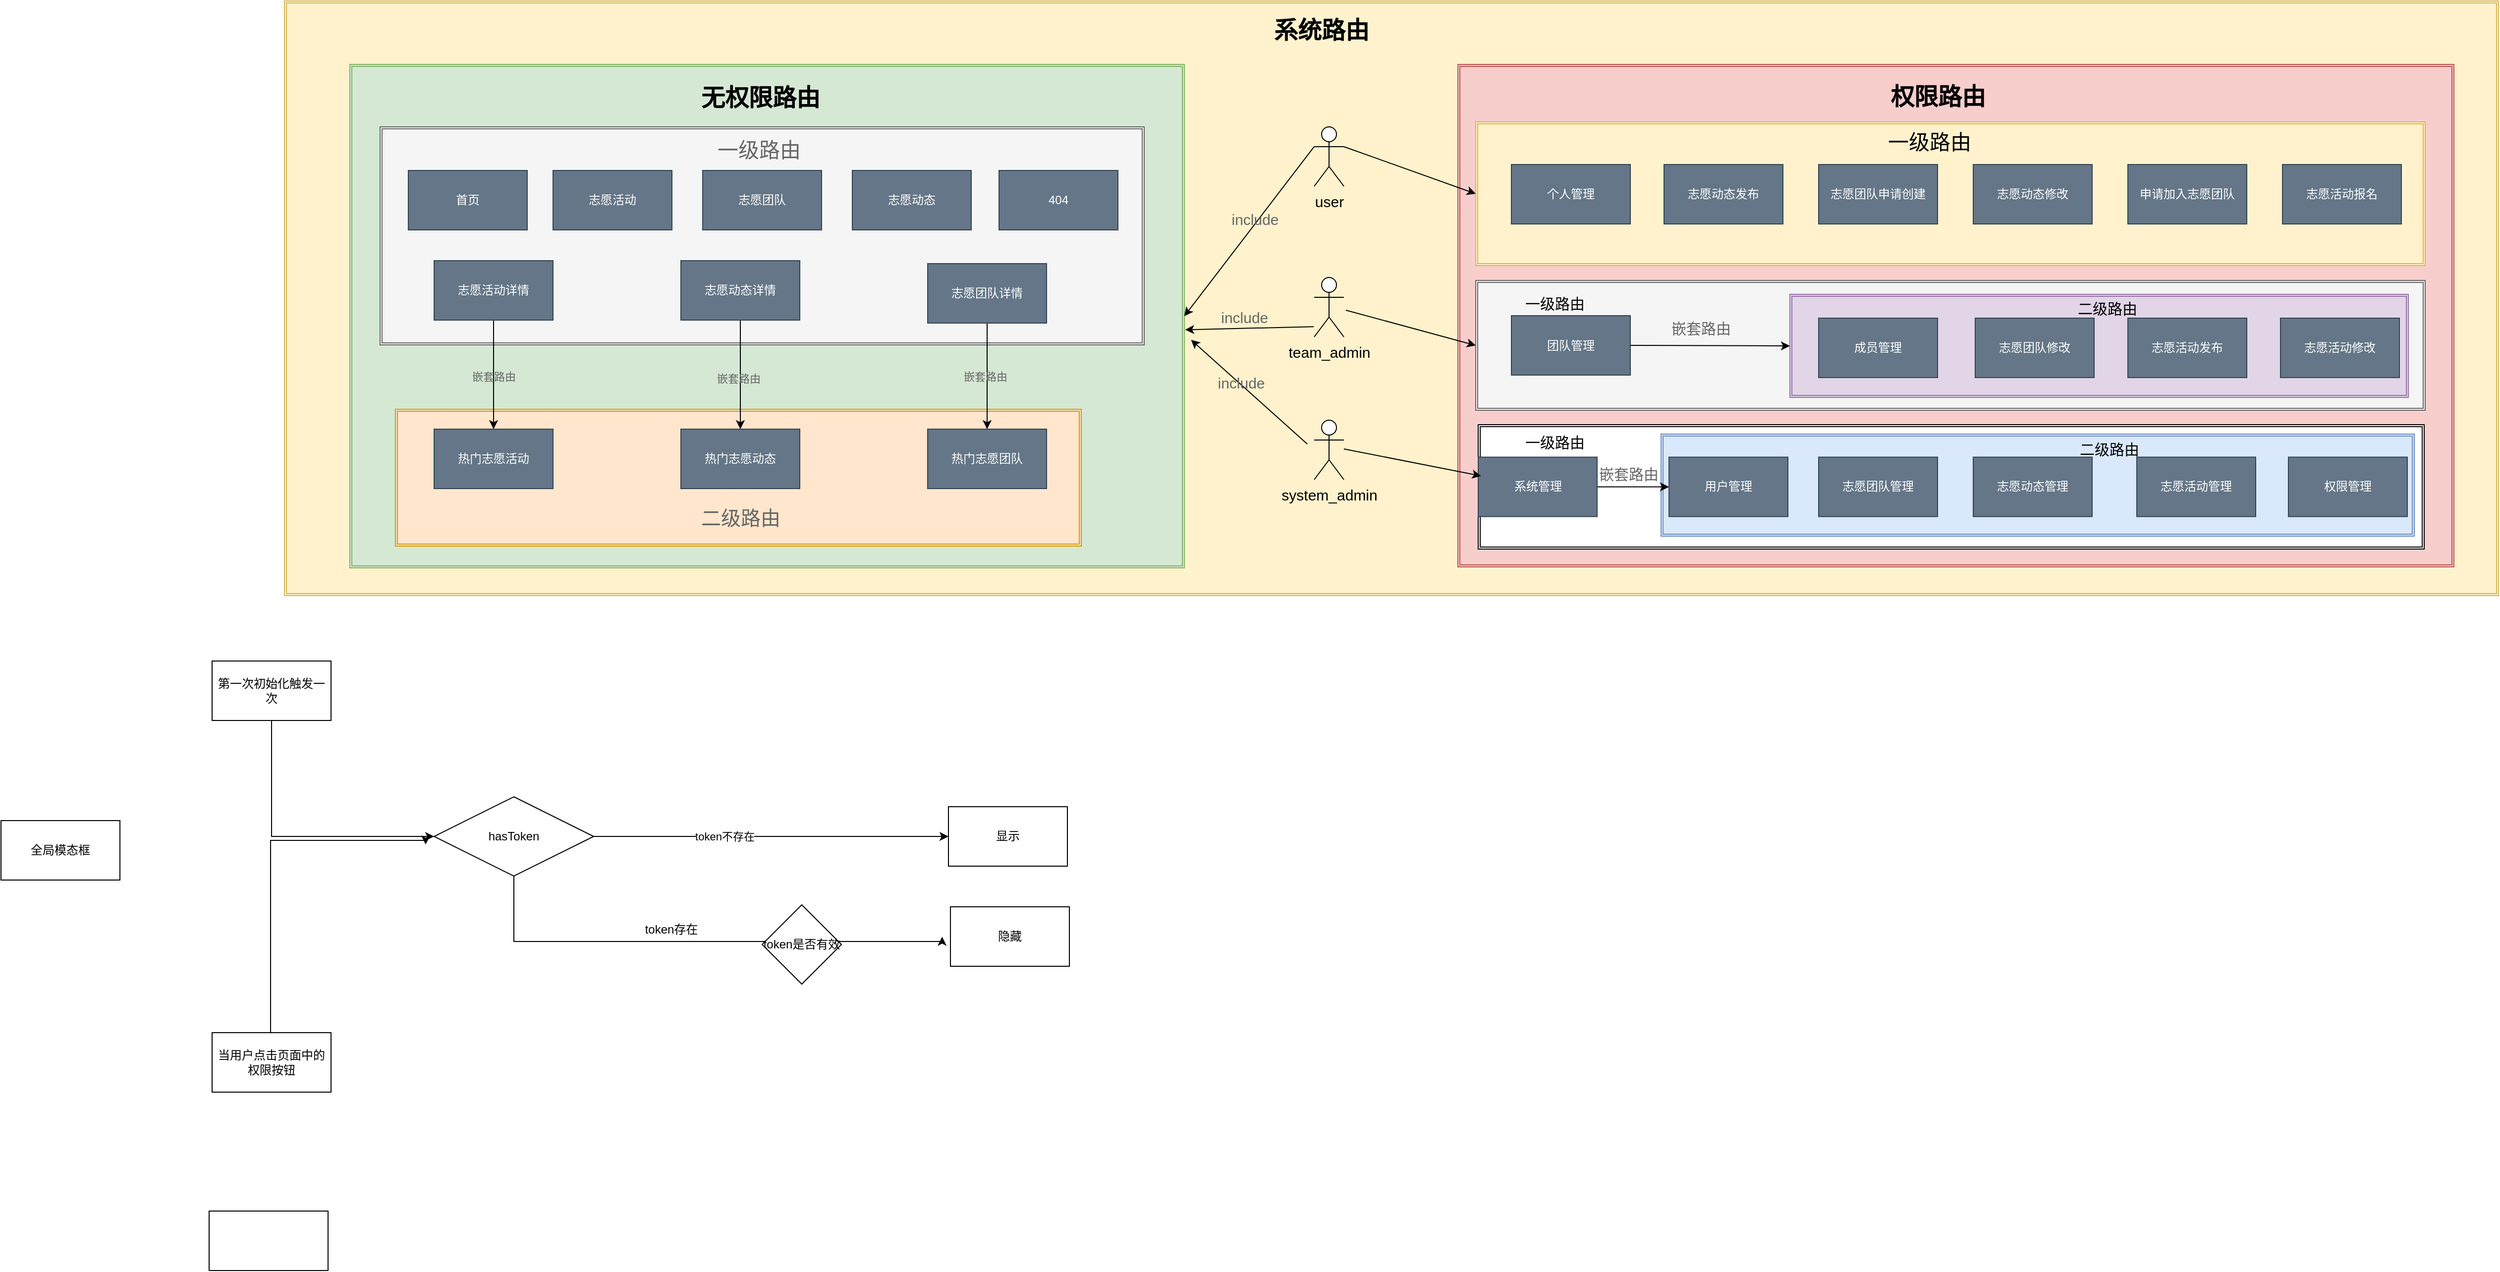 <mxfile version="21.7.2" type="device">
  <diagram name="第 1 页" id="6PWb6RppGZlQPulVqseF">
    <mxGraphModel dx="2051" dy="830" grid="0" gridSize="10" guides="1" tooltips="1" connect="1" arrows="1" fold="1" page="1" pageScale="1" pageWidth="827" pageHeight="1169" math="0" shadow="0">
      <root>
        <mxCell id="0" />
        <mxCell id="1" parent="0" />
        <mxCell id="e6xa8H-MMy1VjOaZG1Zn-18" value="" style="shape=ext;double=1;rounded=0;whiteSpace=wrap;html=1;fillColor=#fff2cc;strokeColor=#d6b656;" parent="1" vertex="1">
          <mxGeometry x="-221" y="489" width="2234" height="600" as="geometry" />
        </mxCell>
        <mxCell id="e6xa8H-MMy1VjOaZG1Zn-21" value="" style="shape=ext;double=1;rounded=0;whiteSpace=wrap;html=1;fillColor=#d5e8d4;strokeColor=#82b366;" parent="1" vertex="1">
          <mxGeometry x="-155" y="553" width="842" height="508" as="geometry" />
        </mxCell>
        <mxCell id="e6xa8H-MMy1VjOaZG1Zn-64" value="" style="shape=ext;double=1;rounded=0;whiteSpace=wrap;html=1;fillColor=#f5f5f5;fontColor=#333333;strokeColor=#666666;" parent="1" vertex="1">
          <mxGeometry x="-124.5" y="616" width="771" height="220" as="geometry" />
        </mxCell>
        <mxCell id="e6xa8H-MMy1VjOaZG1Zn-6" value="首页" style="rounded=0;whiteSpace=wrap;html=1;fillColor=#647687;fontColor=#ffffff;strokeColor=#314354;" parent="1" vertex="1">
          <mxGeometry x="-96" y="660" width="120" height="60" as="geometry" />
        </mxCell>
        <mxCell id="e6xa8H-MMy1VjOaZG1Zn-7" value="志愿活动" style="rounded=0;whiteSpace=wrap;html=1;fillColor=#647687;fontColor=#ffffff;strokeColor=#314354;" parent="1" vertex="1">
          <mxGeometry x="50" y="660" width="120" height="60" as="geometry" />
        </mxCell>
        <mxCell id="e6xa8H-MMy1VjOaZG1Zn-8" value="志愿团队" style="rounded=0;whiteSpace=wrap;html=1;fillColor=#647687;fontColor=#ffffff;strokeColor=#314354;" parent="1" vertex="1">
          <mxGeometry x="201" y="660" width="120" height="60" as="geometry" />
        </mxCell>
        <mxCell id="e6xa8H-MMy1VjOaZG1Zn-9" value="志愿动态" style="rounded=0;whiteSpace=wrap;html=1;fillColor=#647687;fontColor=#ffffff;strokeColor=#314354;" parent="1" vertex="1">
          <mxGeometry x="352" y="660" width="120" height="60" as="geometry" />
        </mxCell>
        <mxCell id="e6xa8H-MMy1VjOaZG1Zn-17" value="" style="shape=ext;double=1;rounded=0;whiteSpace=wrap;html=1;fillColor=#f8cecc;strokeColor=#b85450;" parent="1" vertex="1">
          <mxGeometry x="963" y="553" width="1005" height="507" as="geometry" />
        </mxCell>
        <mxCell id="e6xa8H-MMy1VjOaZG1Zn-12" value="404" style="rounded=0;whiteSpace=wrap;html=1;fillColor=#647687;fontColor=#ffffff;strokeColor=#314354;" parent="1" vertex="1">
          <mxGeometry x="500" y="660" width="120" height="60" as="geometry" />
        </mxCell>
        <mxCell id="e6xa8H-MMy1VjOaZG1Zn-66" value="" style="shape=ext;double=1;rounded=0;whiteSpace=wrap;html=1;fillColor=#ffe6cc;strokeColor=#d79b00;" parent="1" vertex="1">
          <mxGeometry x="-109" y="901" width="692" height="138" as="geometry" />
        </mxCell>
        <mxCell id="e6xa8H-MMy1VjOaZG1Zn-49" value="" style="edgeStyle=orthogonalEdgeStyle;rounded=0;orthogonalLoop=1;jettySize=auto;html=1;" parent="1" source="e6xa8H-MMy1VjOaZG1Zn-20" target="e6xa8H-MMy1VjOaZG1Zn-35" edge="1">
          <mxGeometry relative="1" as="geometry" />
        </mxCell>
        <mxCell id="e6xa8H-MMy1VjOaZG1Zn-52" value="&lt;font color=&quot;#666666&quot;&gt;嵌套路由&lt;/font&gt;" style="edgeLabel;html=1;align=center;verticalAlign=middle;resizable=0;points=[];labelBackgroundColor=none;fontColor=#FFFFFF;" parent="e6xa8H-MMy1VjOaZG1Zn-49" vertex="1" connectable="0">
          <mxGeometry x="-0.165" y="-1" relative="1" as="geometry">
            <mxPoint x="1" y="11" as="offset" />
          </mxGeometry>
        </mxCell>
        <mxCell id="e6xa8H-MMy1VjOaZG1Zn-20" value="志愿活动详情" style="rounded=0;whiteSpace=wrap;html=1;fillColor=#647687;fontColor=#ffffff;strokeColor=#314354;" parent="1" vertex="1">
          <mxGeometry x="-70" y="751" width="120" height="60" as="geometry" />
        </mxCell>
        <mxCell id="e6xa8H-MMy1VjOaZG1Zn-23" value="无权限路由" style="text;strokeColor=none;fillColor=none;html=1;fontSize=24;fontStyle=1;verticalAlign=middle;align=center;" parent="1" vertex="1">
          <mxGeometry x="209" y="567" width="100" height="40" as="geometry" />
        </mxCell>
        <mxCell id="e6xa8H-MMy1VjOaZG1Zn-24" value="权限路由" style="text;strokeColor=none;fillColor=none;html=1;fontSize=24;fontStyle=1;verticalAlign=middle;align=center;" parent="1" vertex="1">
          <mxGeometry x="1397" y="566" width="100" height="40" as="geometry" />
        </mxCell>
        <mxCell id="e6xa8H-MMy1VjOaZG1Zn-25" value="系统路由" style="text;strokeColor=none;fillColor=none;html=1;fontSize=24;fontStyle=1;verticalAlign=middle;align=center;" parent="1" vertex="1">
          <mxGeometry x="775" y="499" width="100" height="40" as="geometry" />
        </mxCell>
        <mxCell id="e6xa8H-MMy1VjOaZG1Zn-51" value="" style="edgeStyle=orthogonalEdgeStyle;rounded=0;orthogonalLoop=1;jettySize=auto;html=1;" parent="1" source="e6xa8H-MMy1VjOaZG1Zn-26" target="e6xa8H-MMy1VjOaZG1Zn-36" edge="1">
          <mxGeometry relative="1" as="geometry" />
        </mxCell>
        <mxCell id="e6xa8H-MMy1VjOaZG1Zn-54" value="嵌套路由" style="edgeLabel;html=1;align=center;verticalAlign=middle;resizable=0;points=[];fontColor=#666666;labelBackgroundColor=none;" parent="e6xa8H-MMy1VjOaZG1Zn-51" vertex="1" connectable="0">
          <mxGeometry x="-0.065" y="-2" relative="1" as="geometry">
            <mxPoint y="4" as="offset" />
          </mxGeometry>
        </mxCell>
        <mxCell id="e6xa8H-MMy1VjOaZG1Zn-79" value="" style="shape=ext;double=1;rounded=0;whiteSpace=wrap;html=1;fillColor=#f5f5f5;fontColor=#333333;strokeColor=#666666;" parent="1" vertex="1">
          <mxGeometry x="981" y="771" width="958" height="131" as="geometry" />
        </mxCell>
        <mxCell id="e6xa8H-MMy1VjOaZG1Zn-84" value="" style="shape=ext;double=1;rounded=0;whiteSpace=wrap;html=1;fillColor=#e1d5e7;strokeColor=#9673a6;" parent="1" vertex="1">
          <mxGeometry x="1298" y="785" width="624" height="104" as="geometry" />
        </mxCell>
        <mxCell id="e6xa8H-MMy1VjOaZG1Zn-26" value="志愿团队详情" style="rounded=0;whiteSpace=wrap;html=1;fillColor=#647687;fontColor=#ffffff;strokeColor=#314354;" parent="1" vertex="1">
          <mxGeometry x="428" y="754" width="120" height="60" as="geometry" />
        </mxCell>
        <mxCell id="e6xa8H-MMy1VjOaZG1Zn-10" value="团队管理" style="rounded=0;whiteSpace=wrap;html=1;fillColor=#647687;fontColor=#ffffff;strokeColor=#314354;" parent="1" vertex="1">
          <mxGeometry x="1017" y="806.5" width="120" height="60" as="geometry" />
        </mxCell>
        <mxCell id="e6xa8H-MMy1VjOaZG1Zn-27" value="志愿活动发布" style="rounded=0;whiteSpace=wrap;html=1;fillColor=#647687;fontColor=#ffffff;strokeColor=#314354;" parent="1" vertex="1">
          <mxGeometry x="1639" y="809" width="120" height="60" as="geometry" />
        </mxCell>
        <mxCell id="e6xa8H-MMy1VjOaZG1Zn-28" value="志愿活动修改" style="rounded=0;whiteSpace=wrap;html=1;fillColor=#647687;fontColor=#ffffff;strokeColor=#314354;" parent="1" vertex="1">
          <mxGeometry x="1793" y="809" width="120" height="60" as="geometry" />
        </mxCell>
        <mxCell id="e6xa8H-MMy1VjOaZG1Zn-78" value="" style="shape=ext;double=1;rounded=0;whiteSpace=wrap;html=1;fillColor=#fff2cc;strokeColor=#d6b656;" parent="1" vertex="1">
          <mxGeometry x="981" y="611" width="958" height="145" as="geometry" />
        </mxCell>
        <mxCell id="e6xa8H-MMy1VjOaZG1Zn-30" value="志愿活动报名" style="rounded=0;whiteSpace=wrap;html=1;fillColor=#647687;fontColor=#ffffff;strokeColor=#314354;" parent="1" vertex="1">
          <mxGeometry x="1795" y="654" width="120" height="60" as="geometry" />
        </mxCell>
        <mxCell id="e6xa8H-MMy1VjOaZG1Zn-32" value="志愿团队修改" style="rounded=0;whiteSpace=wrap;html=1;fillColor=#647687;fontColor=#ffffff;strokeColor=#314354;" parent="1" vertex="1">
          <mxGeometry x="1485" y="809" width="120" height="60" as="geometry" />
        </mxCell>
        <mxCell id="e6xa8H-MMy1VjOaZG1Zn-33" value="志愿团队申请创建" style="rounded=0;whiteSpace=wrap;html=1;fillColor=#647687;fontColor=#ffffff;strokeColor=#314354;" parent="1" vertex="1">
          <mxGeometry x="1327" y="654" width="120" height="60" as="geometry" />
        </mxCell>
        <mxCell id="e6xa8H-MMy1VjOaZG1Zn-34" value="申请加入志愿团队" style="rounded=0;whiteSpace=wrap;html=1;fillColor=#647687;fontColor=#ffffff;strokeColor=#314354;" parent="1" vertex="1">
          <mxGeometry x="1639" y="654" width="120" height="60" as="geometry" />
        </mxCell>
        <mxCell id="e6xa8H-MMy1VjOaZG1Zn-35" value="热门志愿活动" style="rounded=0;whiteSpace=wrap;html=1;fillColor=#647687;fontColor=#ffffff;strokeColor=#314354;" parent="1" vertex="1">
          <mxGeometry x="-70" y="921" width="120" height="60" as="geometry" />
        </mxCell>
        <mxCell id="e6xa8H-MMy1VjOaZG1Zn-36" value="热门志愿团队" style="rounded=0;whiteSpace=wrap;html=1;fillColor=#647687;fontColor=#ffffff;strokeColor=#314354;" parent="1" vertex="1">
          <mxGeometry x="428" y="921" width="120" height="60" as="geometry" />
        </mxCell>
        <mxCell id="e6xa8H-MMy1VjOaZG1Zn-50" value="" style="edgeStyle=orthogonalEdgeStyle;rounded=0;orthogonalLoop=1;jettySize=auto;html=1;" parent="1" source="e6xa8H-MMy1VjOaZG1Zn-37" target="e6xa8H-MMy1VjOaZG1Zn-47" edge="1">
          <mxGeometry relative="1" as="geometry" />
        </mxCell>
        <mxCell id="e6xa8H-MMy1VjOaZG1Zn-53" value="嵌套路由" style="edgeLabel;html=1;align=center;verticalAlign=middle;resizable=0;points=[];fontColor=#666666;labelBackgroundColor=none;" parent="e6xa8H-MMy1VjOaZG1Zn-50" vertex="1" connectable="0">
          <mxGeometry x="-0.283" y="1" relative="1" as="geometry">
            <mxPoint x="-3" y="19" as="offset" />
          </mxGeometry>
        </mxCell>
        <mxCell id="e6xa8H-MMy1VjOaZG1Zn-37" value="志愿动态详情" style="rounded=0;whiteSpace=wrap;html=1;fillColor=#647687;fontColor=#ffffff;strokeColor=#314354;" parent="1" vertex="1">
          <mxGeometry x="179" y="751" width="120" height="60" as="geometry" />
        </mxCell>
        <mxCell id="e6xa8H-MMy1VjOaZG1Zn-38" value="成员管理" style="rounded=0;whiteSpace=wrap;html=1;fillColor=#647687;fontColor=#ffffff;strokeColor=#314354;" parent="1" vertex="1">
          <mxGeometry x="1327" y="809" width="120" height="60" as="geometry" />
        </mxCell>
        <mxCell id="e6xa8H-MMy1VjOaZG1Zn-80" value="" style="shape=ext;double=1;rounded=0;whiteSpace=wrap;html=1;" parent="1" vertex="1">
          <mxGeometry x="983.5" y="916.5" width="954.5" height="125.5" as="geometry" />
        </mxCell>
        <mxCell id="e6xa8H-MMy1VjOaZG1Zn-90" value="" style="shape=ext;double=1;rounded=0;whiteSpace=wrap;html=1;fillColor=#dae8fc;strokeColor=#6c8ebf;" parent="1" vertex="1">
          <mxGeometry x="1168" y="926" width="760" height="103" as="geometry" />
        </mxCell>
        <mxCell id="e6xa8H-MMy1VjOaZG1Zn-39" value="志愿活动管理" style="rounded=0;whiteSpace=wrap;html=1;fillColor=#647687;fontColor=#ffffff;strokeColor=#314354;" parent="1" vertex="1">
          <mxGeometry x="1648" y="949.25" width="120" height="60" as="geometry" />
        </mxCell>
        <mxCell id="e6xa8H-MMy1VjOaZG1Zn-96" value="" style="edgeStyle=orthogonalEdgeStyle;rounded=0;orthogonalLoop=1;jettySize=auto;html=1;" parent="1" source="e6xa8H-MMy1VjOaZG1Zn-11" target="e6xa8H-MMy1VjOaZG1Zn-42" edge="1">
          <mxGeometry relative="1" as="geometry" />
        </mxCell>
        <mxCell id="e6xa8H-MMy1VjOaZG1Zn-97" value="嵌套路由" style="edgeLabel;html=1;align=center;verticalAlign=middle;resizable=0;points=[];labelBackgroundColor=none;fontColor=#666666;fontSize=15;" parent="e6xa8H-MMy1VjOaZG1Zn-96" vertex="1" connectable="0">
          <mxGeometry x="0.122" y="-2" relative="1" as="geometry">
            <mxPoint x="-9" y="-16" as="offset" />
          </mxGeometry>
        </mxCell>
        <mxCell id="e6xa8H-MMy1VjOaZG1Zn-11" value="系统管理" style="rounded=0;whiteSpace=wrap;html=1;fillColor=#647687;fontColor=#ffffff;strokeColor=#314354;" parent="1" vertex="1">
          <mxGeometry x="983.5" y="949.25" width="120" height="60" as="geometry" />
        </mxCell>
        <mxCell id="e6xa8H-MMy1VjOaZG1Zn-40" value="志愿团队管理" style="rounded=0;whiteSpace=wrap;html=1;fillColor=#647687;fontColor=#ffffff;strokeColor=#314354;" parent="1" vertex="1">
          <mxGeometry x="1327" y="949.25" width="120" height="60" as="geometry" />
        </mxCell>
        <mxCell id="e6xa8H-MMy1VjOaZG1Zn-41" value="志愿动态管理" style="rounded=0;whiteSpace=wrap;html=1;fillColor=#647687;fontColor=#ffffff;strokeColor=#314354;" parent="1" vertex="1">
          <mxGeometry x="1483" y="949.25" width="120" height="60" as="geometry" />
        </mxCell>
        <mxCell id="e6xa8H-MMy1VjOaZG1Zn-42" value="用户管理" style="rounded=0;whiteSpace=wrap;html=1;fillColor=#647687;fontColor=#ffffff;strokeColor=#314354;" parent="1" vertex="1">
          <mxGeometry x="1176" y="949.25" width="120" height="60" as="geometry" />
        </mxCell>
        <mxCell id="e6xa8H-MMy1VjOaZG1Zn-43" value="权限管理" style="rounded=0;whiteSpace=wrap;html=1;fillColor=#647687;fontColor=#ffffff;strokeColor=#314354;" parent="1" vertex="1">
          <mxGeometry x="1801" y="949.25" width="120" height="60" as="geometry" />
        </mxCell>
        <mxCell id="e6xa8H-MMy1VjOaZG1Zn-44" value="志愿动态发布" style="rounded=0;whiteSpace=wrap;html=1;fillColor=#647687;fontColor=#ffffff;strokeColor=#314354;" parent="1" vertex="1">
          <mxGeometry x="1171" y="654" width="120" height="60" as="geometry" />
        </mxCell>
        <mxCell id="e6xa8H-MMy1VjOaZG1Zn-45" value="志愿动态修改" style="rounded=0;whiteSpace=wrap;html=1;fillColor=#647687;fontColor=#ffffff;strokeColor=#314354;" parent="1" vertex="1">
          <mxGeometry x="1483" y="654" width="120" height="60" as="geometry" />
        </mxCell>
        <mxCell id="e6xa8H-MMy1VjOaZG1Zn-47" value="热门志愿动态" style="rounded=0;whiteSpace=wrap;html=1;fillColor=#647687;fontColor=#ffffff;strokeColor=#314354;" parent="1" vertex="1">
          <mxGeometry x="179" y="921" width="120" height="60" as="geometry" />
        </mxCell>
        <mxCell id="e6xa8H-MMy1VjOaZG1Zn-55" value="&lt;font style=&quot;font-size: 15px;&quot;&gt;user&lt;/font&gt;" style="shape=umlActor;verticalLabelPosition=bottom;verticalAlign=top;html=1;outlineConnect=0;" parent="1" vertex="1">
          <mxGeometry x="818" y="616" width="30" height="60" as="geometry" />
        </mxCell>
        <mxCell id="e6xa8H-MMy1VjOaZG1Zn-56" value="&lt;font style=&quot;font-size: 15px;&quot;&gt;team_admin&lt;/font&gt;" style="shape=umlActor;verticalLabelPosition=bottom;verticalAlign=top;html=1;outlineConnect=0;" parent="1" vertex="1">
          <mxGeometry x="818" y="768" width="30" height="60" as="geometry" />
        </mxCell>
        <mxCell id="e6xa8H-MMy1VjOaZG1Zn-57" value="&lt;font style=&quot;font-size: 15px;&quot;&gt;system_admin&lt;/font&gt;" style="shape=umlActor;verticalLabelPosition=bottom;verticalAlign=top;html=1;outlineConnect=0;" parent="1" vertex="1">
          <mxGeometry x="818" y="912" width="30" height="60" as="geometry" />
        </mxCell>
        <mxCell id="e6xa8H-MMy1VjOaZG1Zn-59" value="个人管理" style="rounded=0;whiteSpace=wrap;html=1;fillColor=#647687;fontColor=#ffffff;strokeColor=#314354;" parent="1" vertex="1">
          <mxGeometry x="1017" y="654" width="120" height="60" as="geometry" />
        </mxCell>
        <mxCell id="e6xa8H-MMy1VjOaZG1Zn-65" value="一级路由" style="text;html=1;align=center;verticalAlign=middle;whiteSpace=wrap;rounded=0;fontColor=#666666;fontSize=21;" parent="1" vertex="1">
          <mxGeometry x="201" y="624" width="114" height="30" as="geometry" />
        </mxCell>
        <mxCell id="e6xa8H-MMy1VjOaZG1Zn-67" value="&lt;font style=&quot;font-size: 20px;&quot;&gt;二级路由&lt;/font&gt;" style="text;html=1;strokeColor=none;fillColor=none;align=center;verticalAlign=middle;whiteSpace=wrap;rounded=0;fontColor=#666666;" parent="1" vertex="1">
          <mxGeometry x="194.5" y="995" width="89" height="30" as="geometry" />
        </mxCell>
        <mxCell id="e6xa8H-MMy1VjOaZG1Zn-72" value="" style="endArrow=classic;html=1;rounded=0;entryX=1;entryY=0.5;entryDx=0;entryDy=0;exitX=0;exitY=0.333;exitDx=0;exitDy=0;exitPerimeter=0;" parent="1" source="e6xa8H-MMy1VjOaZG1Zn-55" target="e6xa8H-MMy1VjOaZG1Zn-21" edge="1">
          <mxGeometry width="50" height="50" relative="1" as="geometry">
            <mxPoint x="803" y="691" as="sourcePoint" />
            <mxPoint x="760" y="790" as="targetPoint" />
          </mxGeometry>
        </mxCell>
        <mxCell id="e6xa8H-MMy1VjOaZG1Zn-73" value="include" style="edgeLabel;html=1;align=center;verticalAlign=middle;resizable=0;points=[];labelBackgroundColor=none;fontColor=#666666;fontSize=15;" parent="e6xa8H-MMy1VjOaZG1Zn-72" vertex="1" connectable="0">
          <mxGeometry x="-0.124" y="-3" relative="1" as="geometry">
            <mxPoint as="offset" />
          </mxGeometry>
        </mxCell>
        <mxCell id="e6xa8H-MMy1VjOaZG1Zn-74" value="" style="endArrow=classic;html=1;rounded=0;entryX=1.001;entryY=0.527;entryDx=0;entryDy=0;entryPerimeter=0;exitX=-0.012;exitY=0.827;exitDx=0;exitDy=0;exitPerimeter=0;" parent="1" source="e6xa8H-MMy1VjOaZG1Zn-56" target="e6xa8H-MMy1VjOaZG1Zn-21" edge="1">
          <mxGeometry width="50" height="50" relative="1" as="geometry">
            <mxPoint x="725" y="883" as="sourcePoint" />
            <mxPoint x="775" y="833" as="targetPoint" />
          </mxGeometry>
        </mxCell>
        <mxCell id="e6xa8H-MMy1VjOaZG1Zn-75" value="include" style="edgeLabel;align=center;verticalAlign=middle;resizable=0;points=[];labelBackgroundColor=none;fontColor=#666666;fontSize=15;" parent="e6xa8H-MMy1VjOaZG1Zn-74" vertex="1" connectable="0">
          <mxGeometry x="0.044" y="-1" relative="1" as="geometry">
            <mxPoint x="-2" y="-11" as="offset" />
          </mxGeometry>
        </mxCell>
        <mxCell id="e6xa8H-MMy1VjOaZG1Zn-76" value="" style="endArrow=classic;html=1;rounded=0;entryX=1.008;entryY=0.547;entryDx=0;entryDy=0;entryPerimeter=0;" parent="1" target="e6xa8H-MMy1VjOaZG1Zn-21" edge="1">
          <mxGeometry width="50" height="50" relative="1" as="geometry">
            <mxPoint x="811" y="936" as="sourcePoint" />
            <mxPoint x="760" y="790" as="targetPoint" />
          </mxGeometry>
        </mxCell>
        <mxCell id="e6xa8H-MMy1VjOaZG1Zn-77" value="include" style="edgeLabel;html=1;align=center;verticalAlign=middle;resizable=0;points=[];labelBackgroundColor=none;fontColor=#666666;fontSize=15;" parent="e6xa8H-MMy1VjOaZG1Zn-76" vertex="1" connectable="0">
          <mxGeometry x="0.165" y="-2" relative="1" as="geometry">
            <mxPoint as="offset" />
          </mxGeometry>
        </mxCell>
        <mxCell id="e6xa8H-MMy1VjOaZG1Zn-81" value="" style="endArrow=classic;html=1;rounded=0;exitX=1;exitY=0.333;exitDx=0;exitDy=0;exitPerimeter=0;entryX=0;entryY=0.5;entryDx=0;entryDy=0;" parent="1" source="e6xa8H-MMy1VjOaZG1Zn-55" target="e6xa8H-MMy1VjOaZG1Zn-78" edge="1">
          <mxGeometry width="50" height="50" relative="1" as="geometry">
            <mxPoint x="998" y="843" as="sourcePoint" />
            <mxPoint x="1048" y="793" as="targetPoint" />
          </mxGeometry>
        </mxCell>
        <mxCell id="e6xa8H-MMy1VjOaZG1Zn-83" value="&lt;font style=&quot;font-size: 21px;&quot;&gt;一级路由&lt;/font&gt;" style="text;html=1;strokeColor=none;fillColor=none;align=center;verticalAlign=middle;whiteSpace=wrap;rounded=0;" parent="1" vertex="1">
          <mxGeometry x="1349" y="616" width="180" height="30" as="geometry" />
        </mxCell>
        <mxCell id="e6xa8H-MMy1VjOaZG1Zn-86" value="" style="endArrow=classic;html=1;rounded=0;entryX=0;entryY=0.5;entryDx=0;entryDy=0;exitX=1;exitY=0.5;exitDx=0;exitDy=0;" parent="1" source="e6xa8H-MMy1VjOaZG1Zn-10" target="e6xa8H-MMy1VjOaZG1Zn-84" edge="1">
          <mxGeometry width="50" height="50" relative="1" as="geometry">
            <mxPoint x="1136" y="840" as="sourcePoint" />
            <mxPoint x="1186" y="790" as="targetPoint" />
          </mxGeometry>
        </mxCell>
        <mxCell id="e6xa8H-MMy1VjOaZG1Zn-87" value="嵌套路由" style="edgeLabel;html=1;align=center;verticalAlign=middle;resizable=0;points=[];labelBackgroundColor=none;fontSize=15;fontColor=#666666;" parent="e6xa8H-MMy1VjOaZG1Zn-86" vertex="1" connectable="0">
          <mxGeometry x="-0.128" y="2" relative="1" as="geometry">
            <mxPoint x="1" y="-16" as="offset" />
          </mxGeometry>
        </mxCell>
        <mxCell id="e6xa8H-MMy1VjOaZG1Zn-88" value="&lt;font style=&quot;font-size: 15px;&quot;&gt;一级路由&lt;/font&gt;" style="text;html=1;strokeColor=none;fillColor=none;align=center;verticalAlign=middle;whiteSpace=wrap;rounded=0;" parent="1" vertex="1">
          <mxGeometry x="1020" y="779" width="82" height="30" as="geometry" />
        </mxCell>
        <mxCell id="e6xa8H-MMy1VjOaZG1Zn-89" value="&lt;font style=&quot;font-size: 15px;&quot;&gt;二级路由&lt;/font&gt;" style="text;html=1;strokeColor=none;fillColor=none;align=center;verticalAlign=middle;whiteSpace=wrap;rounded=0;" parent="1" vertex="1">
          <mxGeometry x="1583" y="784" width="71" height="30" as="geometry" />
        </mxCell>
        <mxCell id="e6xa8H-MMy1VjOaZG1Zn-91" value="&lt;font style=&quot;font-size: 15px;&quot;&gt;二级路由&lt;/font&gt;" style="text;html=1;strokeColor=none;fillColor=none;align=center;verticalAlign=middle;whiteSpace=wrap;rounded=0;" parent="1" vertex="1">
          <mxGeometry x="1583" y="926" width="75" height="30" as="geometry" />
        </mxCell>
        <mxCell id="e6xa8H-MMy1VjOaZG1Zn-92" value="&lt;font style=&quot;font-size: 15px;&quot;&gt;一级路由&lt;/font&gt;" style="text;html=1;strokeColor=none;fillColor=none;align=center;verticalAlign=middle;whiteSpace=wrap;rounded=0;" parent="1" vertex="1">
          <mxGeometry x="1024" y="919.25" width="74" height="30" as="geometry" />
        </mxCell>
        <mxCell id="e6xa8H-MMy1VjOaZG1Zn-94" value="" style="endArrow=classic;html=1;rounded=0;entryX=0;entryY=0.5;entryDx=0;entryDy=0;" parent="1" target="e6xa8H-MMy1VjOaZG1Zn-79" edge="1">
          <mxGeometry width="50" height="50" relative="1" as="geometry">
            <mxPoint x="850" y="801" as="sourcePoint" />
            <mxPoint x="900" y="751" as="targetPoint" />
          </mxGeometry>
        </mxCell>
        <mxCell id="e6xa8H-MMy1VjOaZG1Zn-95" value="" style="endArrow=classic;html=1;rounded=0;entryX=0.003;entryY=0.412;entryDx=0;entryDy=0;entryPerimeter=0;" parent="1" target="e6xa8H-MMy1VjOaZG1Zn-80" edge="1">
          <mxGeometry width="50" height="50" relative="1" as="geometry">
            <mxPoint x="848" y="941" as="sourcePoint" />
            <mxPoint x="898" y="891" as="targetPoint" />
          </mxGeometry>
        </mxCell>
        <mxCell id="ozV14h3gtZizoFji5paC-1" value="全局模态框" style="rounded=0;whiteSpace=wrap;html=1;" parent="1" vertex="1">
          <mxGeometry x="-507" y="1316" width="120" height="60" as="geometry" />
        </mxCell>
        <mxCell id="ozV14h3gtZizoFji5paC-2" value="隐藏" style="rounded=0;whiteSpace=wrap;html=1;" parent="1" vertex="1">
          <mxGeometry x="451" y="1403" width="120" height="60" as="geometry" />
        </mxCell>
        <mxCell id="ozV14h3gtZizoFji5paC-8" style="edgeStyle=orthogonalEdgeStyle;rounded=0;orthogonalLoop=1;jettySize=auto;html=1;entryX=-0.07;entryY=0.504;entryDx=0;entryDy=0;entryPerimeter=0;" parent="1" source="ozV14h3gtZizoFji5paC-3" target="ozV14h3gtZizoFji5paC-2" edge="1">
          <mxGeometry relative="1" as="geometry">
            <Array as="points">
              <mxPoint x="11" y="1438" />
              <mxPoint x="443" y="1438" />
            </Array>
          </mxGeometry>
        </mxCell>
        <mxCell id="ozV14h3gtZizoFji5paC-10" style="edgeStyle=orthogonalEdgeStyle;rounded=0;orthogonalLoop=1;jettySize=auto;html=1;" parent="1" source="ozV14h3gtZizoFji5paC-3" target="ozV14h3gtZizoFji5paC-4" edge="1">
          <mxGeometry relative="1" as="geometry" />
        </mxCell>
        <mxCell id="ozV14h3gtZizoFji5paC-11" value="token不存在" style="edgeLabel;html=1;align=center;verticalAlign=middle;resizable=0;points=[];" parent="ozV14h3gtZizoFji5paC-10" vertex="1" connectable="0">
          <mxGeometry x="-0.269" relative="1" as="geometry">
            <mxPoint x="1" as="offset" />
          </mxGeometry>
        </mxCell>
        <mxCell id="ozV14h3gtZizoFji5paC-3" value="hasToken" style="rhombus;whiteSpace=wrap;html=1;" parent="1" vertex="1">
          <mxGeometry x="-70" y="1292" width="161" height="80" as="geometry" />
        </mxCell>
        <mxCell id="ozV14h3gtZizoFji5paC-4" value="显示" style="rounded=0;whiteSpace=wrap;html=1;" parent="1" vertex="1">
          <mxGeometry x="449" y="1302" width="120" height="60" as="geometry" />
        </mxCell>
        <mxCell id="ozV14h3gtZizoFji5paC-12" style="edgeStyle=orthogonalEdgeStyle;rounded=0;orthogonalLoop=1;jettySize=auto;html=1;entryX=0;entryY=0.5;entryDx=0;entryDy=0;" parent="1" source="ozV14h3gtZizoFji5paC-6" target="ozV14h3gtZizoFji5paC-3" edge="1">
          <mxGeometry relative="1" as="geometry">
            <Array as="points">
              <mxPoint x="-234" y="1332" />
            </Array>
          </mxGeometry>
        </mxCell>
        <mxCell id="ozV14h3gtZizoFji5paC-6" value="第一次初始化触发一次" style="rounded=0;whiteSpace=wrap;html=1;" parent="1" vertex="1">
          <mxGeometry x="-294" y="1155" width="120" height="60" as="geometry" />
        </mxCell>
        <mxCell id="ozV14h3gtZizoFji5paC-13" style="edgeStyle=orthogonalEdgeStyle;rounded=0;orthogonalLoop=1;jettySize=auto;html=1;entryX=-0.053;entryY=0.602;entryDx=0;entryDy=0;entryPerimeter=0;" parent="1" source="ozV14h3gtZizoFji5paC-7" target="ozV14h3gtZizoFji5paC-3" edge="1">
          <mxGeometry relative="1" as="geometry">
            <Array as="points">
              <mxPoint x="-235" y="1336" />
              <mxPoint x="-78" y="1336" />
            </Array>
          </mxGeometry>
        </mxCell>
        <mxCell id="ozV14h3gtZizoFji5paC-7" value="当用户点击页面中的权限按钮" style="rounded=0;whiteSpace=wrap;html=1;" parent="1" vertex="1">
          <mxGeometry x="-294" y="1530" width="120" height="60" as="geometry" />
        </mxCell>
        <mxCell id="ozV14h3gtZizoFji5paC-9" value="token存在" style="text;html=1;align=center;verticalAlign=middle;resizable=0;points=[];autosize=1;strokeColor=none;fillColor=none;" parent="1" vertex="1">
          <mxGeometry x="133" y="1413" width="71" height="26" as="geometry" />
        </mxCell>
        <mxCell id="ozV14h3gtZizoFji5paC-15" value="token是否有效" style="rhombus;whiteSpace=wrap;html=1;" parent="1" vertex="1">
          <mxGeometry x="261" y="1401" width="80" height="80" as="geometry" />
        </mxCell>
        <mxCell id="UZWe0hBf-RjEoTSBp2Or-1" value="" style="rounded=0;whiteSpace=wrap;html=1;" vertex="1" parent="1">
          <mxGeometry x="-297" y="1710" width="120" height="60" as="geometry" />
        </mxCell>
      </root>
    </mxGraphModel>
  </diagram>
</mxfile>
